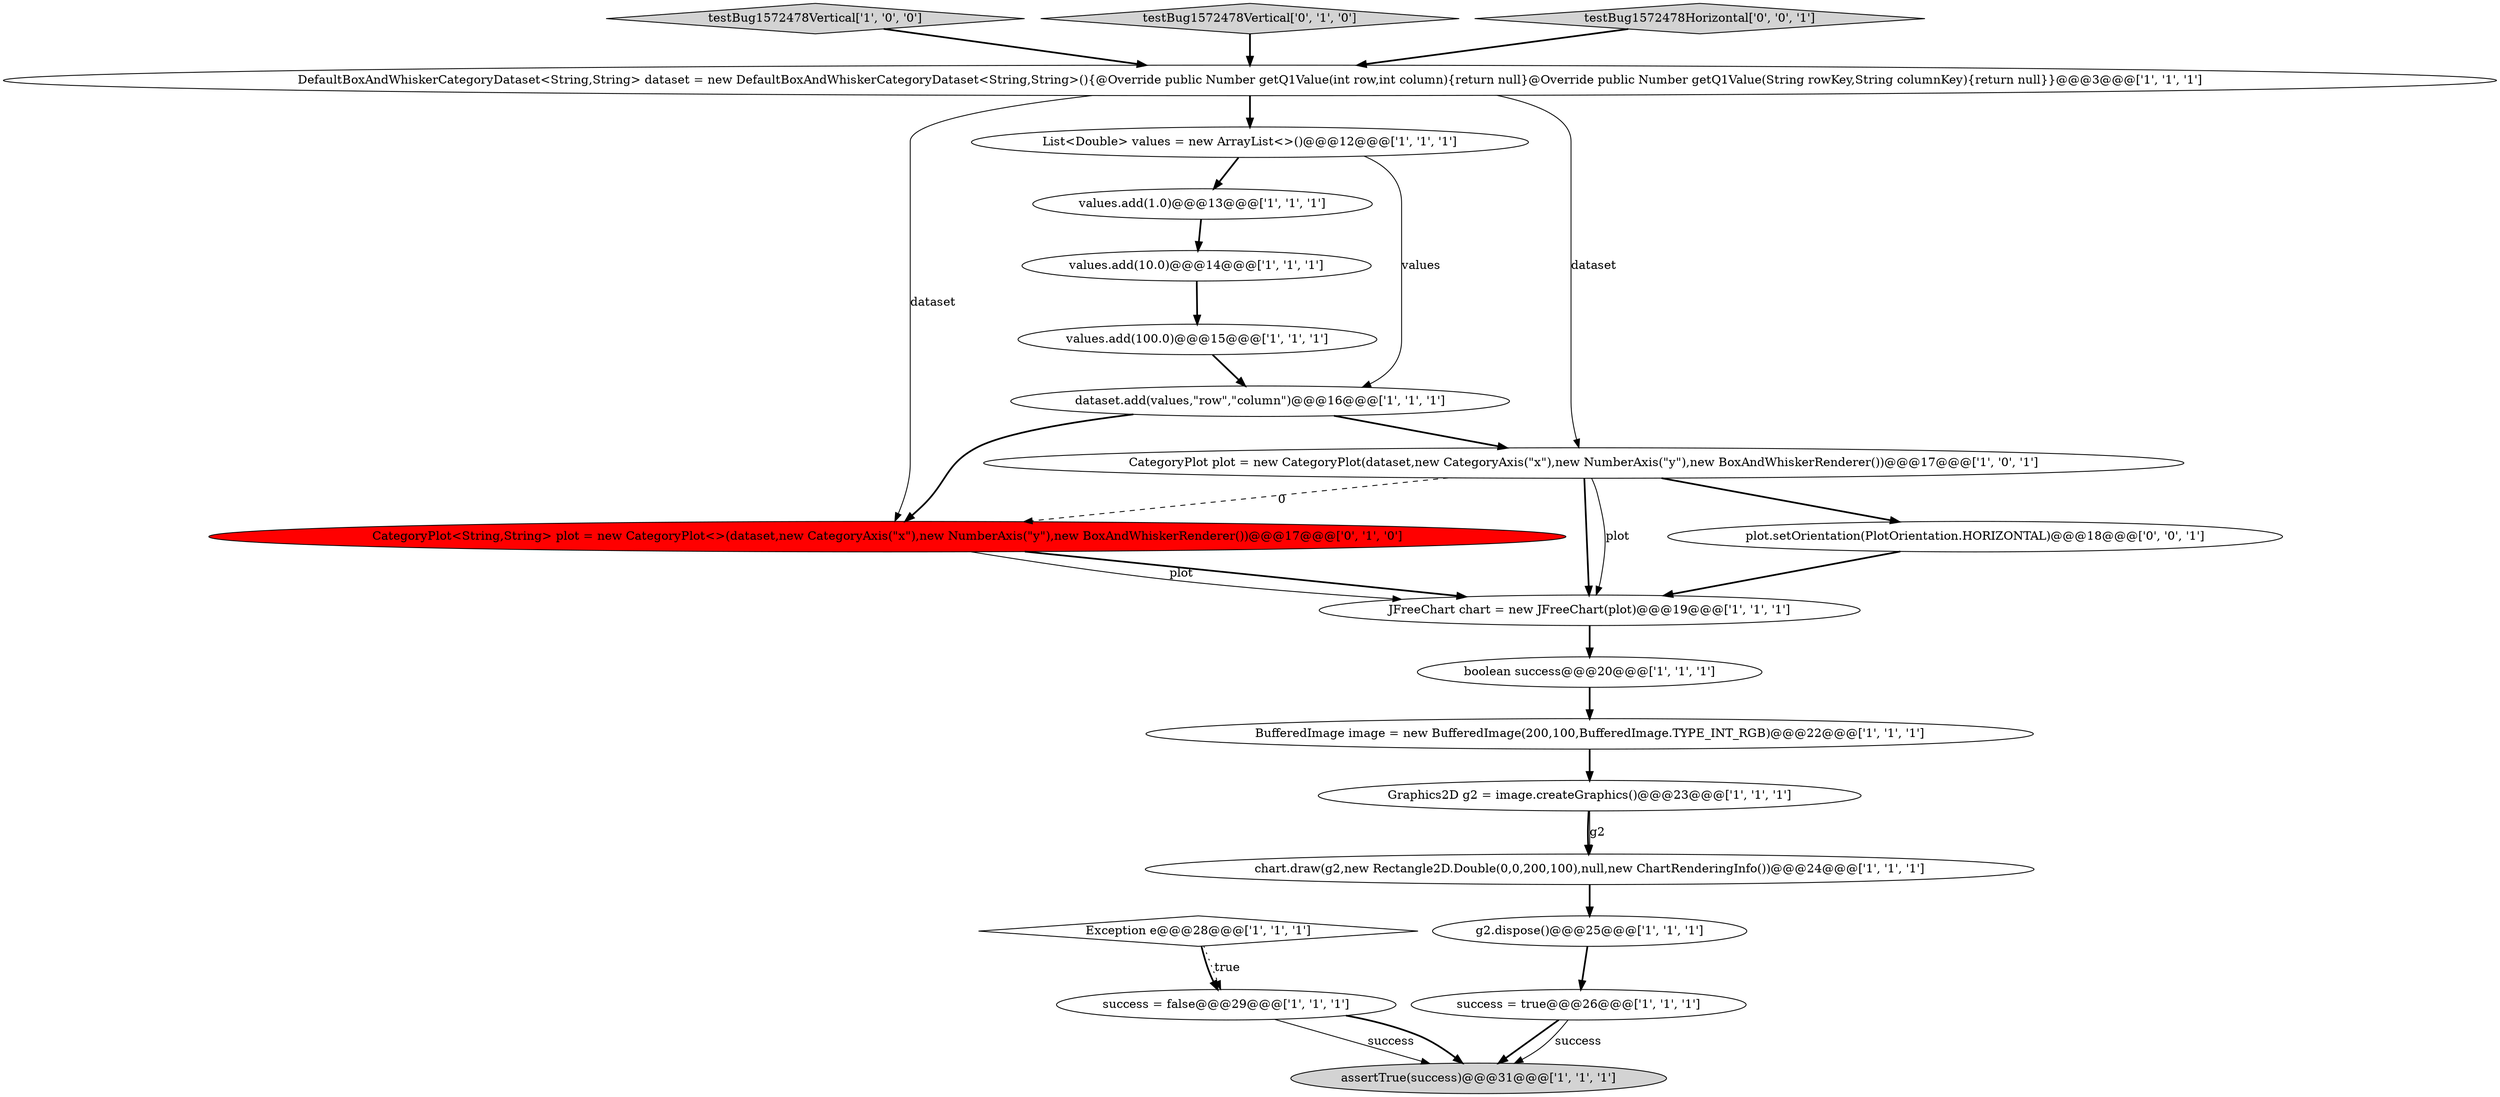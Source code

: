 digraph {
10 [style = filled, label = "Exception e@@@28@@@['1', '1', '1']", fillcolor = white, shape = diamond image = "AAA0AAABBB1BBB"];
14 [style = filled, label = "assertTrue(success)@@@31@@@['1', '1', '1']", fillcolor = lightgray, shape = ellipse image = "AAA0AAABBB1BBB"];
0 [style = filled, label = "testBug1572478Vertical['1', '0', '0']", fillcolor = lightgray, shape = diamond image = "AAA0AAABBB1BBB"];
1 [style = filled, label = "List<Double> values = new ArrayList<>()@@@12@@@['1', '1', '1']", fillcolor = white, shape = ellipse image = "AAA0AAABBB1BBB"];
17 [style = filled, label = "success = false@@@29@@@['1', '1', '1']", fillcolor = white, shape = ellipse image = "AAA0AAABBB1BBB"];
7 [style = filled, label = "success = true@@@26@@@['1', '1', '1']", fillcolor = white, shape = ellipse image = "AAA0AAABBB1BBB"];
21 [style = filled, label = "plot.setOrientation(PlotOrientation.HORIZONTAL)@@@18@@@['0', '0', '1']", fillcolor = white, shape = ellipse image = "AAA0AAABBB3BBB"];
3 [style = filled, label = "BufferedImage image = new BufferedImage(200,100,BufferedImage.TYPE_INT_RGB)@@@22@@@['1', '1', '1']", fillcolor = white, shape = ellipse image = "AAA0AAABBB1BBB"];
11 [style = filled, label = "JFreeChart chart = new JFreeChart(plot)@@@19@@@['1', '1', '1']", fillcolor = white, shape = ellipse image = "AAA0AAABBB1BBB"];
8 [style = filled, label = "boolean success@@@20@@@['1', '1', '1']", fillcolor = white, shape = ellipse image = "AAA0AAABBB1BBB"];
6 [style = filled, label = "chart.draw(g2,new Rectangle2D.Double(0,0,200,100),null,new ChartRenderingInfo())@@@24@@@['1', '1', '1']", fillcolor = white, shape = ellipse image = "AAA0AAABBB1BBB"];
5 [style = filled, label = "values.add(100.0)@@@15@@@['1', '1', '1']", fillcolor = white, shape = ellipse image = "AAA0AAABBB1BBB"];
4 [style = filled, label = "values.add(1.0)@@@13@@@['1', '1', '1']", fillcolor = white, shape = ellipse image = "AAA0AAABBB1BBB"];
13 [style = filled, label = "g2.dispose()@@@25@@@['1', '1', '1']", fillcolor = white, shape = ellipse image = "AAA0AAABBB1BBB"];
19 [style = filled, label = "CategoryPlot<String,String> plot = new CategoryPlot<>(dataset,new CategoryAxis(\"x\"),new NumberAxis(\"y\"),new BoxAndWhiskerRenderer())@@@17@@@['0', '1', '0']", fillcolor = red, shape = ellipse image = "AAA1AAABBB2BBB"];
15 [style = filled, label = "DefaultBoxAndWhiskerCategoryDataset<String,String> dataset = new DefaultBoxAndWhiskerCategoryDataset<String,String>(){@Override public Number getQ1Value(int row,int column){return null}@Override public Number getQ1Value(String rowKey,String columnKey){return null}}@@@3@@@['1', '1', '1']", fillcolor = white, shape = ellipse image = "AAA0AAABBB1BBB"];
16 [style = filled, label = "values.add(10.0)@@@14@@@['1', '1', '1']", fillcolor = white, shape = ellipse image = "AAA0AAABBB1BBB"];
18 [style = filled, label = "testBug1572478Vertical['0', '1', '0']", fillcolor = lightgray, shape = diamond image = "AAA0AAABBB2BBB"];
9 [style = filled, label = "dataset.add(values,\"row\",\"column\")@@@16@@@['1', '1', '1']", fillcolor = white, shape = ellipse image = "AAA0AAABBB1BBB"];
20 [style = filled, label = "testBug1572478Horizontal['0', '0', '1']", fillcolor = lightgray, shape = diamond image = "AAA0AAABBB3BBB"];
2 [style = filled, label = "Graphics2D g2 = image.createGraphics()@@@23@@@['1', '1', '1']", fillcolor = white, shape = ellipse image = "AAA0AAABBB1BBB"];
12 [style = filled, label = "CategoryPlot plot = new CategoryPlot(dataset,new CategoryAxis(\"x\"),new NumberAxis(\"y\"),new BoxAndWhiskerRenderer())@@@17@@@['1', '0', '1']", fillcolor = white, shape = ellipse image = "AAA0AAABBB1BBB"];
15->12 [style = solid, label="dataset"];
1->4 [style = bold, label=""];
17->14 [style = solid, label="success"];
5->9 [style = bold, label=""];
2->6 [style = bold, label=""];
12->21 [style = bold, label=""];
8->3 [style = bold, label=""];
12->11 [style = bold, label=""];
18->15 [style = bold, label=""];
1->9 [style = solid, label="values"];
19->11 [style = bold, label=""];
10->17 [style = bold, label=""];
19->11 [style = solid, label="plot"];
0->15 [style = bold, label=""];
12->11 [style = solid, label="plot"];
10->17 [style = dotted, label="true"];
7->14 [style = bold, label=""];
12->19 [style = dashed, label="0"];
3->2 [style = bold, label=""];
21->11 [style = bold, label=""];
17->14 [style = bold, label=""];
13->7 [style = bold, label=""];
15->19 [style = solid, label="dataset"];
7->14 [style = solid, label="success"];
6->13 [style = bold, label=""];
16->5 [style = bold, label=""];
9->19 [style = bold, label=""];
11->8 [style = bold, label=""];
2->6 [style = solid, label="g2"];
9->12 [style = bold, label=""];
20->15 [style = bold, label=""];
4->16 [style = bold, label=""];
15->1 [style = bold, label=""];
}
